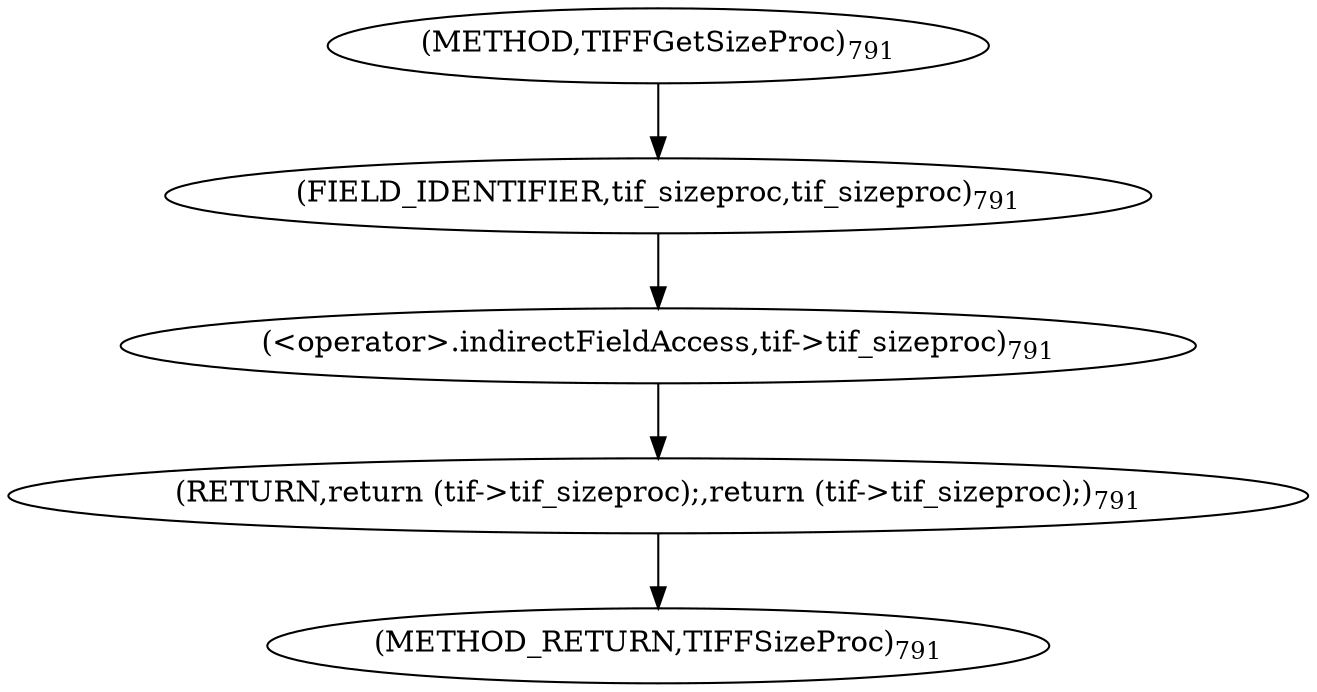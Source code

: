 digraph "TIFFGetSizeProc" {  
"1673" [label = <(RETURN,return (tif-&gt;tif_sizeproc);,return (tif-&gt;tif_sizeproc);)<SUB>791</SUB>> ]
"1674" [label = <(&lt;operator&gt;.indirectFieldAccess,tif-&gt;tif_sizeproc)<SUB>791</SUB>> ]
"1676" [label = <(FIELD_IDENTIFIER,tif_sizeproc,tif_sizeproc)<SUB>791</SUB>> ]
"1670" [label = <(METHOD,TIFFGetSizeProc)<SUB>791</SUB>> ]
"1677" [label = <(METHOD_RETURN,TIFFSizeProc)<SUB>791</SUB>> ]
  "1673" -> "1677" 
  "1674" -> "1673" 
  "1676" -> "1674" 
  "1670" -> "1676" 
}
